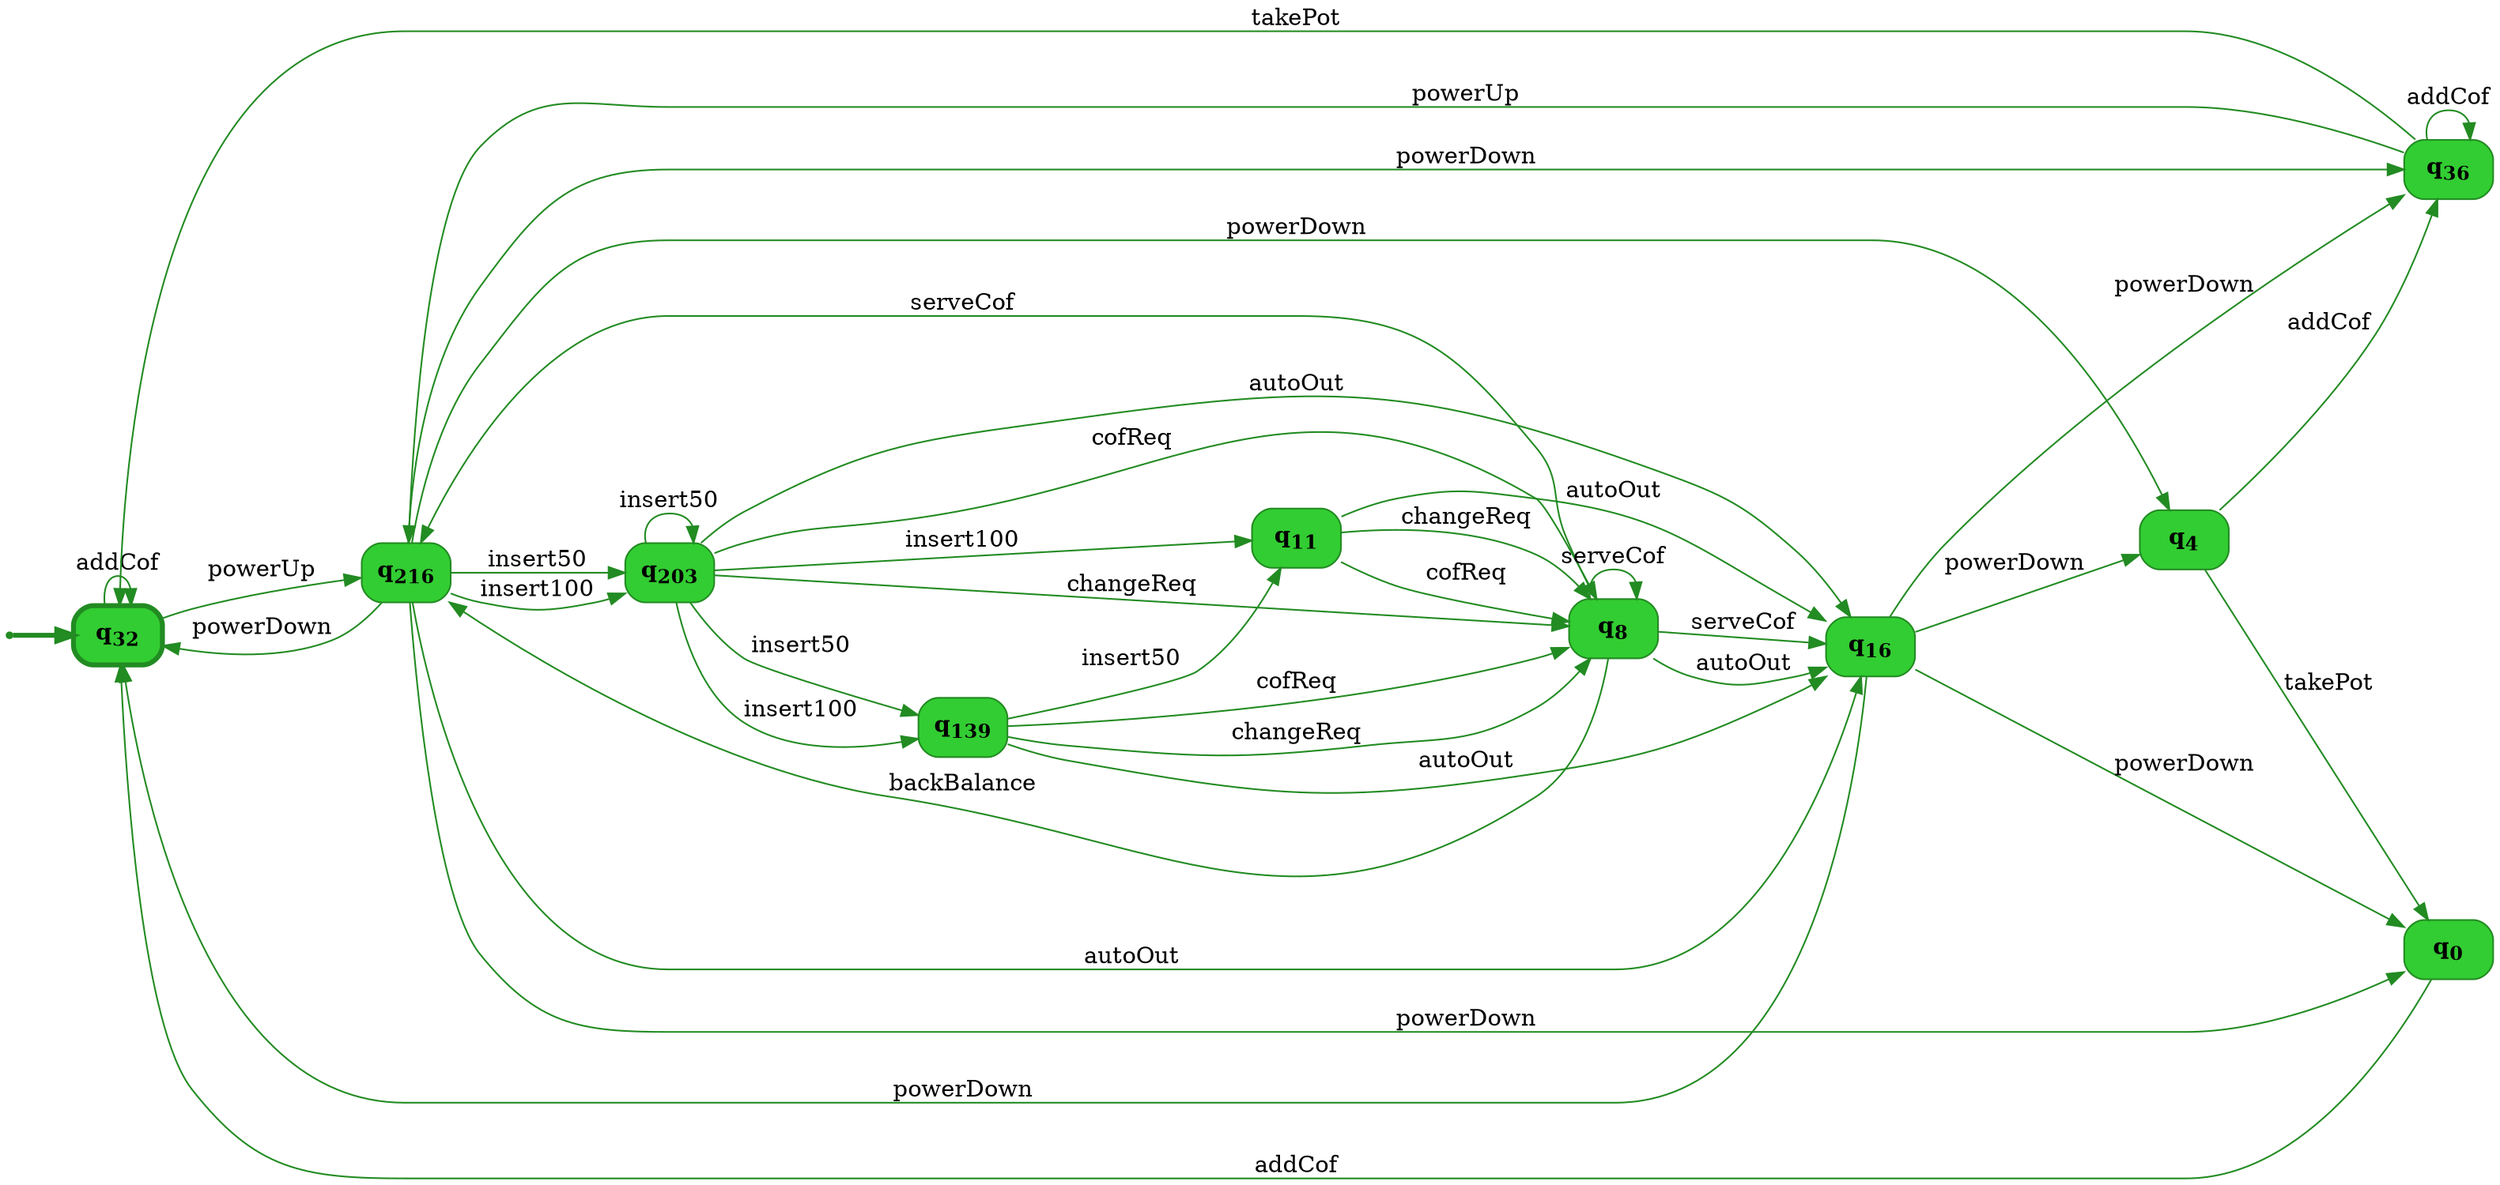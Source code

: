 digraph g {

	rankdir="LR"

	__invisible__[shape="point", color="forestgreen"]
	q32[label=<<b>q<sub>32</sub></b>>, shape="box", style="rounded, filled", fillcolor="limegreen", color="forestgreen", penwidth=3] // Initial
	q216[label=<<b>q<sub>216</sub></b>>, shape="box", style="rounded, filled", fillcolor="limegreen", color="forestgreen"]
	q16[label=<<b>q<sub>16</sub></b>>, shape="box", style="rounded, filled", fillcolor="limegreen", color="forestgreen"]
	q0[label=<<b>q<sub>0</sub></b>>, shape="box", style="rounded, filled", fillcolor="limegreen", color="forestgreen"]
	q4[label=<<b>q<sub>4</sub></b>>, shape="box", style="rounded, filled", fillcolor="limegreen", color="forestgreen"]
	q36[label=<<b>q<sub>36</sub></b>>, shape="box", style="rounded, filled", fillcolor="limegreen", color="forestgreen"]
	q203[label=<<b>q<sub>203</sub></b>>, shape="box", style="rounded, filled", fillcolor="limegreen", color="forestgreen"]
	q8[label=<<b>q<sub>8</sub></b>>, shape="box", style="rounded, filled", fillcolor="limegreen", color="forestgreen"]
	q139[label=<<b>q<sub>139</sub></b>>, shape="box", style="rounded, filled", fillcolor="limegreen", color="forestgreen"]
	q11[label=<<b>q<sub>11</sub></b>>, shape="box", style="rounded, filled", fillcolor="limegreen", color="forestgreen"]

	__invisible__ -> q32[penwidth=3, color="forestgreen"]
	q32 -> q216[label=<powerUp>, color="forestgreen"]
	q216 -> q16[label=<autoOut>, color="forestgreen"]
	q16 -> q32[label=<powerDown>, color="forestgreen"]
	q16 -> q0[label=<powerDown>, color="forestgreen"]
	q0 -> q32[label=<addCof>, color="forestgreen"]
	q16 -> q4[label=<powerDown>, color="forestgreen"]
	q4 -> q36[label=<addCof>, color="forestgreen"]
	q36 -> q36[label=<addCof>, color="forestgreen"]
	q36 -> q216[label=<powerUp>, color="forestgreen"]
	q36 -> q32[label=<takePot>, color="forestgreen"]
	q4 -> q0[label=<takePot>, color="forestgreen"]
	q16 -> q36[label=<powerDown>, color="forestgreen"]
	q216 -> q203[label=<insert100>, color="forestgreen"]
	q203 -> q16[label=<autoOut>, color="forestgreen"]
	q203 -> q8[label=<changeReq>, color="forestgreen"]
	q8 -> q16[label=<autoOut>, color="forestgreen"]
	q8 -> q216[label=<backBalance>, color="forestgreen"]
	q8 -> q8[label=<serveCof>, color="forestgreen"]
	q8 -> q16[label=<serveCof>, color="forestgreen"]
	q8 -> q216[label=<serveCof>, color="forestgreen"]
	q203 -> q8[label=<cofReq>, color="forestgreen"]
	q203 -> q139[label=<insert100>, color="forestgreen"]
	q139 -> q16[label=<autoOut>, color="forestgreen"]
	q139 -> q8[label=<changeReq>, color="forestgreen"]
	q139 -> q8[label=<cofReq>, color="forestgreen"]
	q139 -> q11[label=<insert50>, color="forestgreen"]
	q11 -> q16[label=<autoOut>, color="forestgreen"]
	q11 -> q8[label=<changeReq>, color="forestgreen"]
	q11 -> q8[label=<cofReq>, color="forestgreen"]
	q203 -> q11[label=<insert100>, color="forestgreen"]
	q203 -> q203[label=<insert50>, color="forestgreen"]
	q203 -> q139[label=<insert50>, color="forestgreen"]
	q216 -> q203[label=<insert50>, color="forestgreen"]
	q216 -> q32[label=<powerDown>, color="forestgreen"]
	q216 -> q0[label=<powerDown>, color="forestgreen"]
	q216 -> q4[label=<powerDown>, color="forestgreen"]
	q216 -> q36[label=<powerDown>, color="forestgreen"]
	q32 -> q32[label=<addCof>, color="forestgreen"]

}
